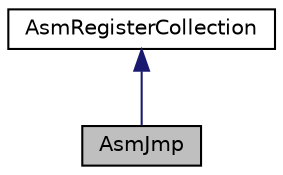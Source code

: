 digraph "AsmJmp"
{
  edge [fontname="Helvetica",fontsize="10",labelfontname="Helvetica",labelfontsize="10"];
  node [fontname="Helvetica",fontsize="10",shape=record];
  Node1 [label="AsmJmp",height=0.2,width=0.4,color="black", fillcolor="grey75", style="filled", fontcolor="black"];
  Node2 -> Node1 [dir="back",color="midnightblue",fontsize="10",style="solid"];
  Node2 [label="AsmRegisterCollection",height=0.2,width=0.4,color="black", fillcolor="white", style="filled",URL="$class_asm_register_collection.html"];
}
